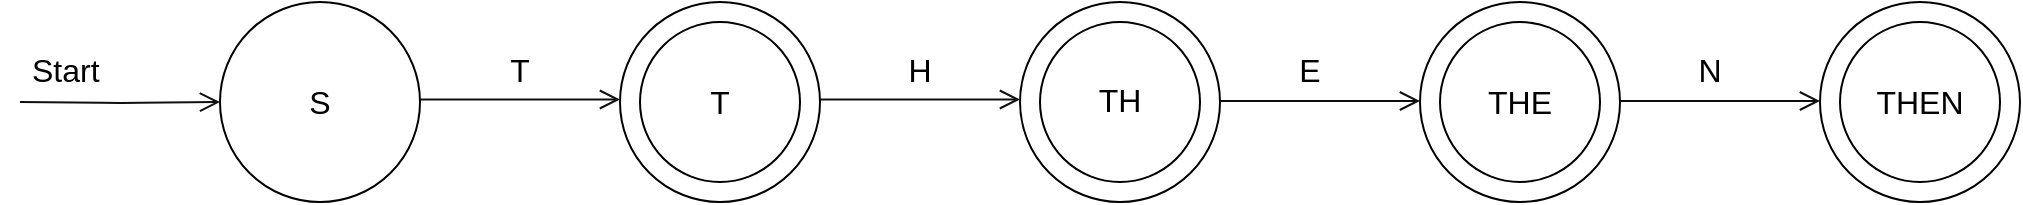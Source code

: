 <mxfile version="22.1.0" type="github">
  <diagram name="Page-1" id="58cdce13-f638-feb5-8d6f-7d28b1aa9fa0">
    <mxGraphModel dx="2242" dy="1273" grid="1" gridSize="10" guides="1" tooltips="1" connect="1" arrows="1" fold="1" page="1" pageScale="1" pageWidth="1169" pageHeight="827" background="#ffffff" math="0" shadow="0">
      <root>
        <mxCell id="0" />
        <mxCell id="1" parent="0" />
        <mxCell id="sHUIRtbM3QyX_YDxcH6q-7" value="" style="ellipse;whiteSpace=wrap;html=1;aspect=fixed;" parent="1" vertex="1">
          <mxGeometry x="385" y="364" width="100" height="100" as="geometry" />
        </mxCell>
        <mxCell id="Kv97bCAMAhUB6kwCJj7T-15" value="" style="ellipse;whiteSpace=wrap;html=1;aspect=fixed;" vertex="1" parent="1">
          <mxGeometry x="395" y="374" width="80" height="80" as="geometry" />
        </mxCell>
        <mxCell id="IZlNTnuDeRnr3kroAgnc-2" value="" style="ellipse;whiteSpace=wrap;html=1;aspect=fixed;" vertex="1" parent="1">
          <mxGeometry x="585" y="364" width="100" height="100" as="geometry" />
        </mxCell>
        <mxCell id="Kv97bCAMAhUB6kwCJj7T-13" value="" style="ellipse;whiteSpace=wrap;html=1;aspect=fixed;" vertex="1" parent="1">
          <mxGeometry x="595" y="374" width="80" height="80" as="geometry" />
        </mxCell>
        <mxCell id="IZlNTnuDeRnr3kroAgnc-6" value="" style="ellipse;whiteSpace=wrap;html=1;aspect=fixed;" vertex="1" parent="1">
          <mxGeometry x="785" y="364" width="100" height="100" as="geometry" />
        </mxCell>
        <mxCell id="Kv97bCAMAhUB6kwCJj7T-12" value="" style="ellipse;whiteSpace=wrap;html=1;aspect=fixed;" vertex="1" parent="1">
          <mxGeometry x="795" y="374" width="80" height="80" as="geometry" />
        </mxCell>
        <mxCell id="Kv97bCAMAhUB6kwCJj7T-9" value="" style="ellipse;whiteSpace=wrap;html=1;aspect=fixed;" vertex="1" parent="1">
          <mxGeometry x="985" y="364" width="100" height="100" as="geometry" />
        </mxCell>
        <mxCell id="Kv97bCAMAhUB6kwCJj7T-11" value="" style="ellipse;whiteSpace=wrap;html=1;aspect=fixed;" vertex="1" parent="1">
          <mxGeometry x="995" y="374" width="80" height="80" as="geometry" />
        </mxCell>
        <mxCell id="2a3bc250acf0617d-9" style="edgeStyle=orthogonalEdgeStyle;html=1;labelBackgroundColor=none;endArrow=open;endSize=8;strokeColor=#0f0f0f;fontFamily=Verdana;fontSize=12;align=left;entryX=0;entryY=0.5;entryDx=0;entryDy=0;fillColor=#a0522d;" parent="1" target="sHUIRtbM3QyX_YDxcH6q-1" edge="1">
          <mxGeometry relative="1" as="geometry">
            <mxPoint x="85" y="414" as="sourcePoint" />
            <mxPoint x="195" y="414" as="targetPoint" />
          </mxGeometry>
        </mxCell>
        <mxCell id="sHUIRtbM3QyX_YDxcH6q-1" value="" style="ellipse;whiteSpace=wrap;html=1;aspect=fixed;" parent="1" vertex="1">
          <mxGeometry x="185" y="364" width="100" height="100" as="geometry" />
        </mxCell>
        <mxCell id="sHUIRtbM3QyX_YDxcH6q-3" value="Start" style="text;strokeColor=none;fillColor=none;align=left;verticalAlign=middle;spacingLeft=4;spacingRight=4;overflow=hidden;points=[[0,0.5],[1,0.5]];portConstraint=eastwest;rotatable=0;whiteSpace=wrap;html=1;fontSize=16;" parent="1" vertex="1">
          <mxGeometry x="85" y="382.75" width="60" height="30" as="geometry" />
        </mxCell>
        <mxCell id="sHUIRtbM3QyX_YDxcH6q-4" value="S" style="text;strokeColor=none;fillColor=none;align=center;verticalAlign=middle;spacingLeft=4;spacingRight=4;overflow=hidden;points=[[0,0.5],[1,0.5]];portConstraint=eastwest;rotatable=0;whiteSpace=wrap;html=1;fontSize=16;" parent="1" vertex="1">
          <mxGeometry x="185" y="382.75" width="100" height="62.5" as="geometry" />
        </mxCell>
        <mxCell id="sHUIRtbM3QyX_YDxcH6q-6" style="edgeStyle=orthogonalEdgeStyle;html=1;labelBackgroundColor=none;endArrow=open;endSize=8;strokeColor=#0f0f0f;fontFamily=Verdana;fontSize=12;align=left;entryX=0;entryY=0.5;entryDx=0;entryDy=0;fillColor=#a0522d;" parent="1" edge="1">
          <mxGeometry relative="1" as="geometry">
            <mxPoint x="285" y="412.75" as="sourcePoint" />
            <mxPoint x="385" y="412.75" as="targetPoint" />
          </mxGeometry>
        </mxCell>
        <mxCell id="sHUIRtbM3QyX_YDxcH6q-8" value="T" style="text;strokeColor=none;fillColor=none;align=center;verticalAlign=middle;spacingLeft=4;spacingRight=4;overflow=hidden;points=[[0,0.5],[1,0.5]];portConstraint=eastwest;rotatable=0;whiteSpace=wrap;html=1;fontSize=16;" parent="1" vertex="1">
          <mxGeometry x="305" y="382.75" width="60" height="30" as="geometry" />
        </mxCell>
        <mxCell id="sHUIRtbM3QyX_YDxcH6q-9" value="T" style="text;strokeColor=none;fillColor=none;align=center;verticalAlign=middle;spacingLeft=4;spacingRight=4;overflow=hidden;points=[[0,0.5],[1,0.5]];portConstraint=eastwest;rotatable=0;whiteSpace=wrap;html=1;fontSize=16;" parent="1" vertex="1">
          <mxGeometry x="400" y="391.5" width="70" height="45" as="geometry" />
        </mxCell>
        <mxCell id="sHUIRtbM3QyX_YDxcH6q-11" value="E" style="text;strokeColor=none;fillColor=none;align=center;verticalAlign=middle;spacingLeft=4;spacingRight=4;overflow=hidden;points=[[0,0.5],[1,0.5]];portConstraint=eastwest;rotatable=0;whiteSpace=wrap;html=1;fontSize=16;" parent="1" vertex="1">
          <mxGeometry x="685" y="382.75" width="90" height="30" as="geometry" />
        </mxCell>
        <mxCell id="IZlNTnuDeRnr3kroAgnc-1" style="edgeStyle=orthogonalEdgeStyle;html=1;labelBackgroundColor=none;endArrow=open;endSize=8;strokeColor=#0f0f0f;fontFamily=Verdana;fontSize=12;align=left;entryX=0;entryY=0.5;entryDx=0;entryDy=0;fillColor=#a0522d;" edge="1" parent="1">
          <mxGeometry relative="1" as="geometry">
            <mxPoint x="485" y="412.75" as="sourcePoint" />
            <mxPoint x="585" y="412.75" as="targetPoint" />
          </mxGeometry>
        </mxCell>
        <mxCell id="IZlNTnuDeRnr3kroAgnc-3" value="H" style="text;strokeColor=none;fillColor=none;align=center;verticalAlign=middle;spacingLeft=4;spacingRight=4;overflow=hidden;points=[[0,0.5],[1,0.5]];portConstraint=eastwest;rotatable=0;whiteSpace=wrap;html=1;fontSize=16;" vertex="1" parent="1">
          <mxGeometry x="505" y="382.75" width="60" height="30" as="geometry" />
        </mxCell>
        <mxCell id="IZlNTnuDeRnr3kroAgnc-4" value="TH" style="text;strokeColor=none;fillColor=none;align=center;verticalAlign=middle;spacingLeft=4;spacingRight=4;overflow=hidden;points=[[0,0.5],[1,0.5]];portConstraint=eastwest;rotatable=0;whiteSpace=wrap;html=1;fontSize=16;" vertex="1" parent="1">
          <mxGeometry x="600" y="391.5" width="70" height="42.5" as="geometry" />
        </mxCell>
        <mxCell id="IZlNTnuDeRnr3kroAgnc-5" style="edgeStyle=orthogonalEdgeStyle;html=1;labelBackgroundColor=none;endArrow=open;endSize=8;strokeColor=#0f0f0f;fontFamily=Verdana;fontSize=12;align=left;entryX=0;entryY=0.5;entryDx=0;entryDy=0;fillColor=#a0522d;" edge="1" parent="1">
          <mxGeometry relative="1" as="geometry">
            <mxPoint x="685" y="413.5" as="sourcePoint" />
            <mxPoint x="785" y="413.5" as="targetPoint" />
          </mxGeometry>
        </mxCell>
        <mxCell id="IZlNTnuDeRnr3kroAgnc-8" value="THE" style="text;strokeColor=none;fillColor=none;align=center;verticalAlign=middle;spacingLeft=4;spacingRight=4;overflow=hidden;points=[[0,0.5],[1,0.5]];portConstraint=eastwest;rotatable=0;whiteSpace=wrap;html=1;fontSize=16;" vertex="1" parent="1">
          <mxGeometry x="800" y="392.75" width="70" height="42.5" as="geometry" />
        </mxCell>
        <mxCell id="Kv97bCAMAhUB6kwCJj7T-7" value="N" style="text;strokeColor=none;fillColor=none;align=center;verticalAlign=middle;spacingLeft=4;spacingRight=4;overflow=hidden;points=[[0,0.5],[1,0.5]];portConstraint=eastwest;rotatable=0;whiteSpace=wrap;html=1;fontSize=16;" vertex="1" parent="1">
          <mxGeometry x="885" y="382.75" width="90" height="30" as="geometry" />
        </mxCell>
        <mxCell id="Kv97bCAMAhUB6kwCJj7T-8" style="edgeStyle=orthogonalEdgeStyle;html=1;labelBackgroundColor=none;endArrow=open;endSize=8;strokeColor=#0f0f0f;fontFamily=Verdana;fontSize=12;align=left;entryX=0;entryY=0.5;entryDx=0;entryDy=0;fillColor=#a0522d;" edge="1" parent="1">
          <mxGeometry relative="1" as="geometry">
            <mxPoint x="885" y="413.5" as="sourcePoint" />
            <mxPoint x="985" y="413.5" as="targetPoint" />
          </mxGeometry>
        </mxCell>
        <mxCell id="Kv97bCAMAhUB6kwCJj7T-10" value="THEN" style="text;strokeColor=none;fillColor=none;align=center;verticalAlign=middle;spacingLeft=4;spacingRight=4;overflow=hidden;points=[[0,0.5],[1,0.5]];portConstraint=eastwest;rotatable=0;whiteSpace=wrap;html=1;fontSize=16;" vertex="1" parent="1">
          <mxGeometry x="1000" y="392.75" width="70" height="42.5" as="geometry" />
        </mxCell>
      </root>
    </mxGraphModel>
  </diagram>
</mxfile>
